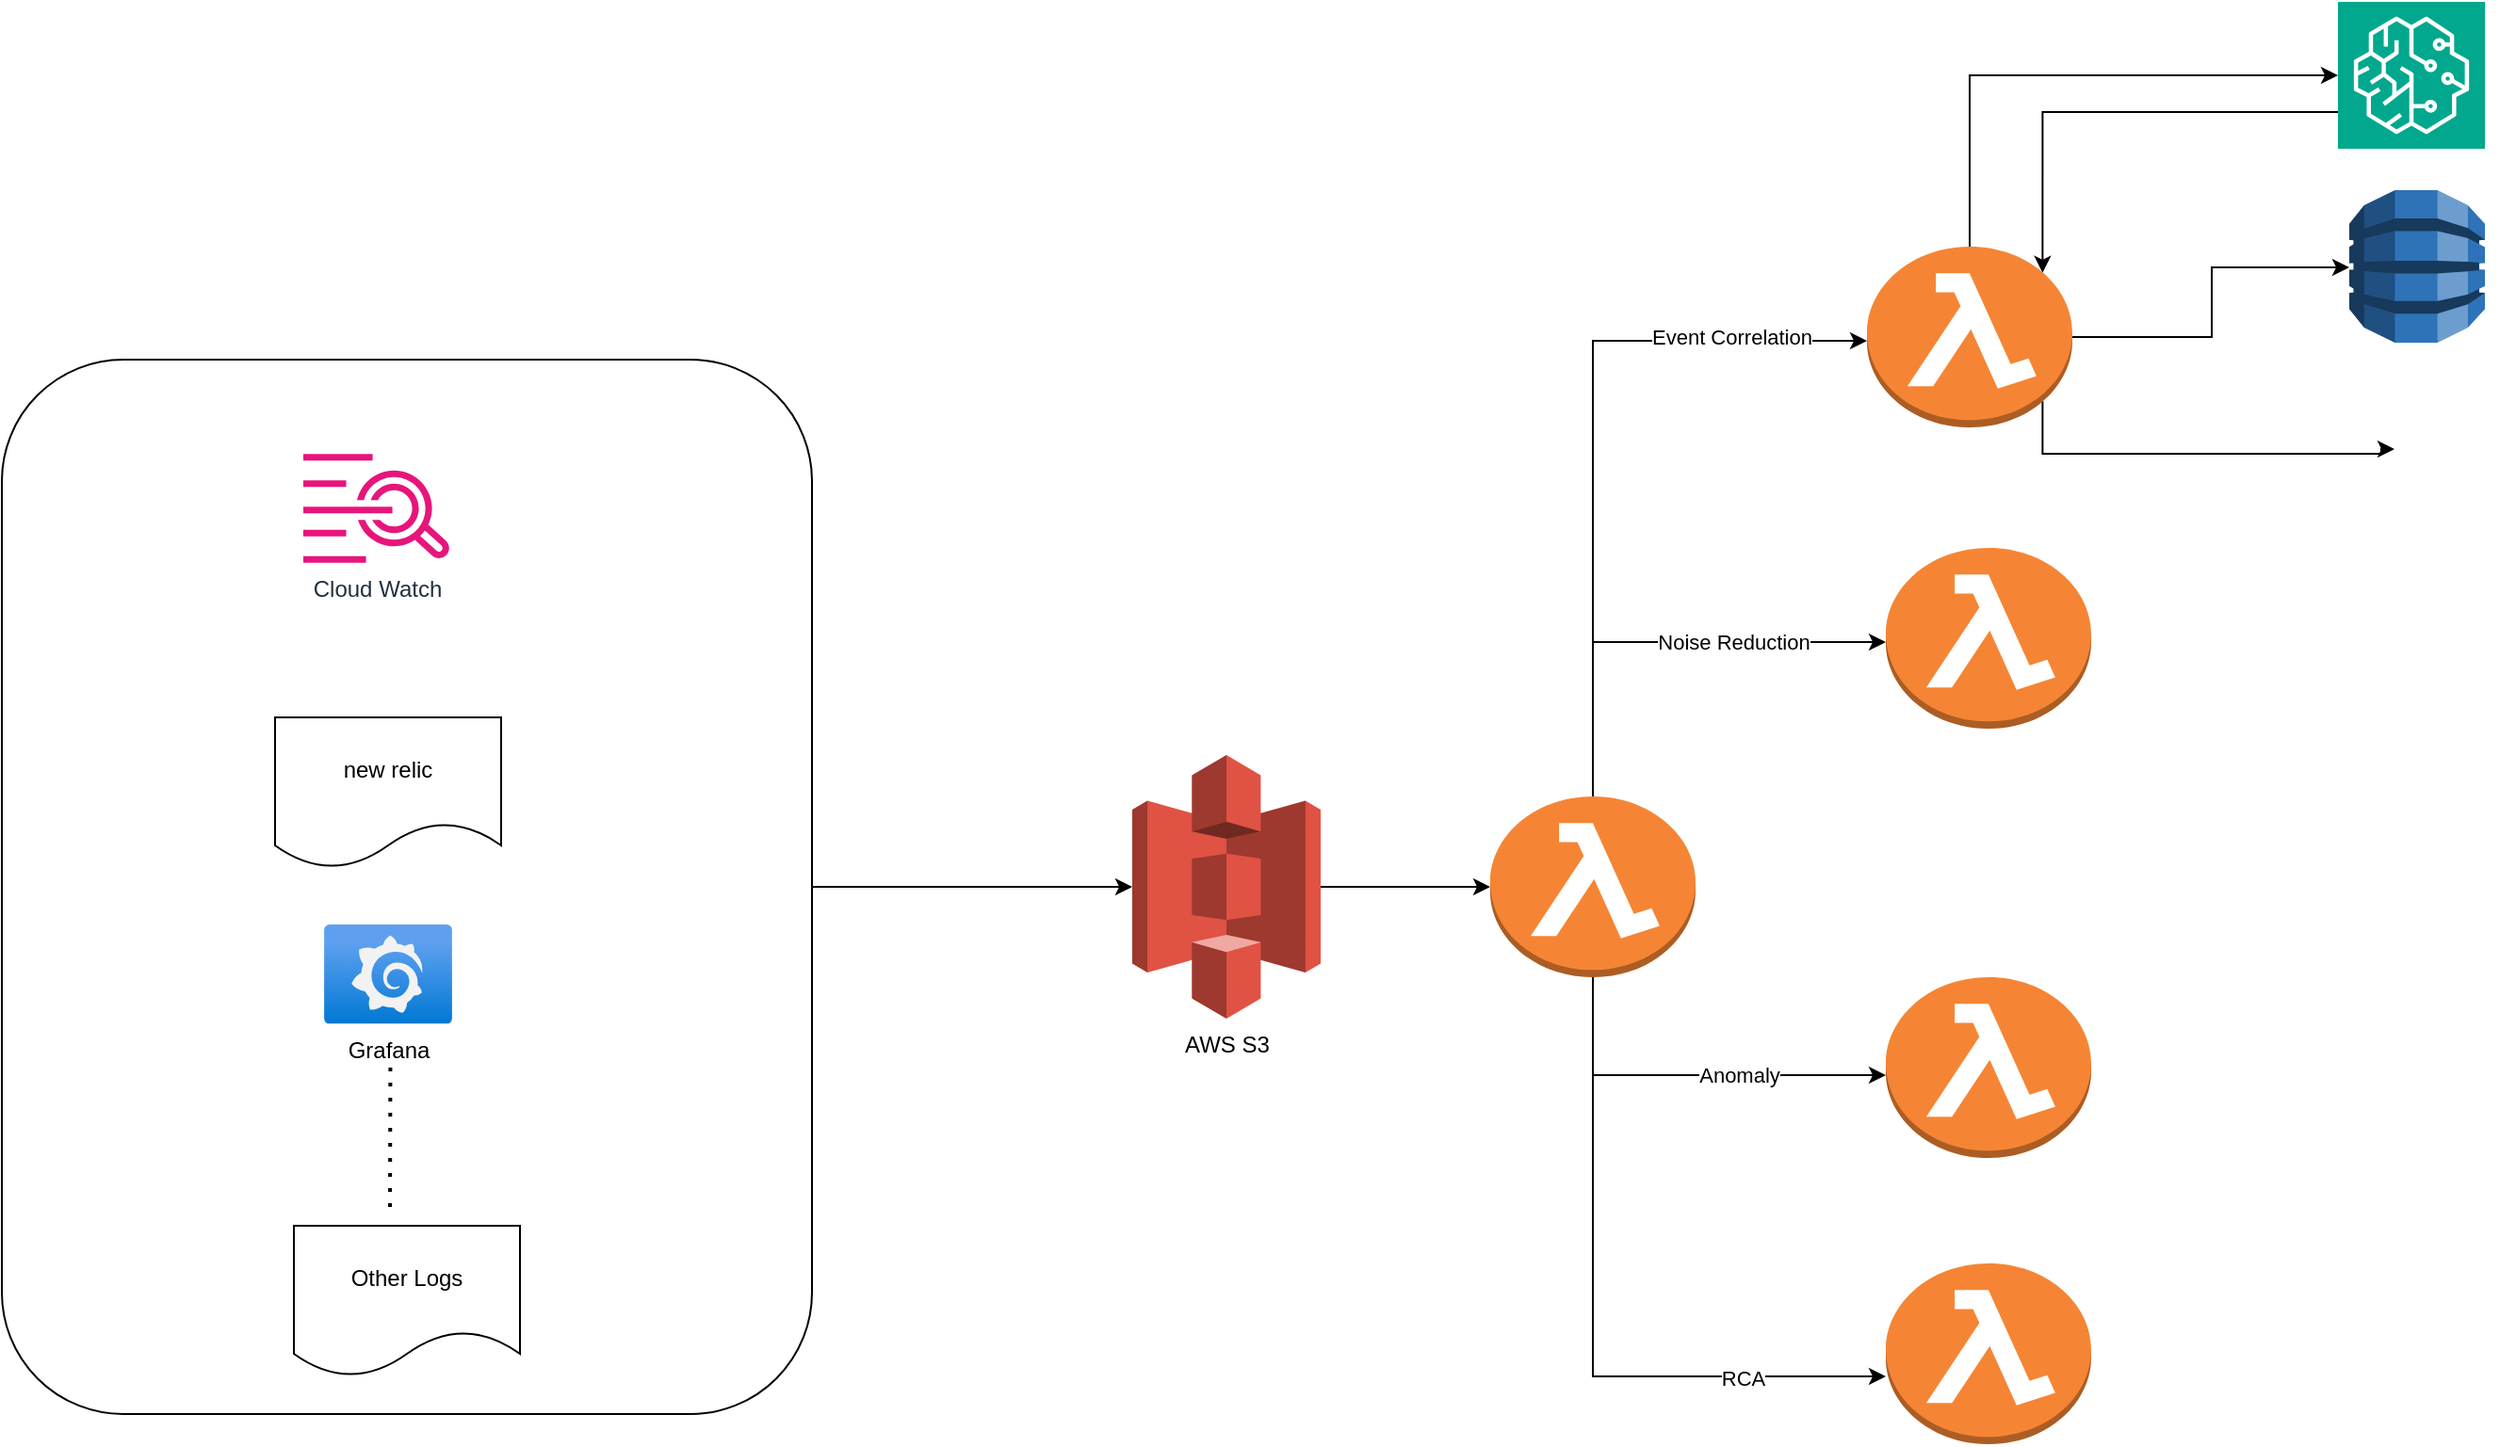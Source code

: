 <mxfile version="26.0.10">
  <diagram name="Page-1" id="q8qRLyGJDkFtIbMl8rNu">
    <mxGraphModel dx="1434" dy="1961" grid="1" gridSize="10" guides="1" tooltips="1" connect="1" arrows="1" fold="1" page="1" pageScale="1" pageWidth="827" pageHeight="1169" math="0" shadow="0">
      <root>
        <mxCell id="0" />
        <mxCell id="1" parent="0" />
        <mxCell id="FBthpBhYrQ3rwWkpLD-9-11" style="edgeStyle=orthogonalEdgeStyle;rounded=0;orthogonalLoop=1;jettySize=auto;html=1;" edge="1" parent="1" source="FBthpBhYrQ3rwWkpLD-9-2" target="FBthpBhYrQ3rwWkpLD-9-9">
          <mxGeometry relative="1" as="geometry" />
        </mxCell>
        <mxCell id="FBthpBhYrQ3rwWkpLD-9-2" value="" style="rounded=1;whiteSpace=wrap;html=1;" vertex="1" parent="1">
          <mxGeometry x="50" y="70" width="430" height="560" as="geometry" />
        </mxCell>
        <mxCell id="FBthpBhYrQ3rwWkpLD-9-4" value="Cloud Watch" style="sketch=0;outlineConnect=0;fontColor=#232F3E;gradientColor=none;fillColor=#E7157B;strokeColor=none;dashed=0;verticalLabelPosition=bottom;verticalAlign=top;align=center;html=1;fontSize=12;fontStyle=0;aspect=fixed;pointerEvents=1;shape=mxgraph.aws4.cloudwatch_logs;" vertex="1" parent="1">
          <mxGeometry x="210" y="120" width="78" height="58" as="geometry" />
        </mxCell>
        <mxCell id="FBthpBhYrQ3rwWkpLD-9-5" value="new relic" style="shape=document;whiteSpace=wrap;html=1;boundedLbl=1;" vertex="1" parent="1">
          <mxGeometry x="195" y="260" width="120" height="80" as="geometry" />
        </mxCell>
        <mxCell id="FBthpBhYrQ3rwWkpLD-9-6" value="Grafana" style="image;aspect=fixed;html=1;points=[];align=center;fontSize=12;image=img/lib/azure2/other/Grafana.svg;" vertex="1" parent="1">
          <mxGeometry x="221" y="370" width="68" height="52.8" as="geometry" />
        </mxCell>
        <mxCell id="FBthpBhYrQ3rwWkpLD-9-7" value="" style="endArrow=none;dashed=1;html=1;dashPattern=1 3;strokeWidth=2;rounded=0;" edge="1" parent="1">
          <mxGeometry width="50" height="50" relative="1" as="geometry">
            <mxPoint x="256.21" y="446" as="sourcePoint" />
            <mxPoint x="256" y="526" as="targetPoint" />
          </mxGeometry>
        </mxCell>
        <mxCell id="FBthpBhYrQ3rwWkpLD-9-8" value="Other Logs" style="shape=document;whiteSpace=wrap;html=1;boundedLbl=1;" vertex="1" parent="1">
          <mxGeometry x="205" y="530" width="120" height="80" as="geometry" />
        </mxCell>
        <mxCell id="FBthpBhYrQ3rwWkpLD-9-9" value="AWS S3" style="outlineConnect=0;dashed=0;verticalLabelPosition=bottom;verticalAlign=top;align=center;html=1;shape=mxgraph.aws3.s3;fillColor=#E05243;gradientColor=none;" vertex="1" parent="1">
          <mxGeometry x="650" y="280" width="100" height="140" as="geometry" />
        </mxCell>
        <mxCell id="FBthpBhYrQ3rwWkpLD-9-23" value="" style="edgeStyle=orthogonalEdgeStyle;rounded=0;orthogonalLoop=1;jettySize=auto;html=1;" edge="1" parent="1" source="FBthpBhYrQ3rwWkpLD-9-15" target="FBthpBhYrQ3rwWkpLD-9-22">
          <mxGeometry relative="1" as="geometry">
            <Array as="points">
              <mxPoint x="895" y="60" />
            </Array>
          </mxGeometry>
        </mxCell>
        <mxCell id="FBthpBhYrQ3rwWkpLD-9-46" value="Event Correlation" style="edgeLabel;html=1;align=center;verticalAlign=middle;resizable=0;points=[];" vertex="1" connectable="0" parent="FBthpBhYrQ3rwWkpLD-9-23">
          <mxGeometry x="0.628" y="2" relative="1" as="geometry">
            <mxPoint as="offset" />
          </mxGeometry>
        </mxCell>
        <mxCell id="FBthpBhYrQ3rwWkpLD-9-25" value="" style="edgeStyle=orthogonalEdgeStyle;rounded=0;orthogonalLoop=1;jettySize=auto;html=1;" edge="1" parent="1" source="FBthpBhYrQ3rwWkpLD-9-15" target="FBthpBhYrQ3rwWkpLD-9-24">
          <mxGeometry relative="1" as="geometry">
            <Array as="points">
              <mxPoint x="895" y="220" />
            </Array>
          </mxGeometry>
        </mxCell>
        <mxCell id="FBthpBhYrQ3rwWkpLD-9-47" value="Noise Reduction" style="edgeLabel;html=1;align=center;verticalAlign=middle;resizable=0;points=[];" vertex="1" connectable="0" parent="FBthpBhYrQ3rwWkpLD-9-25">
          <mxGeometry x="0.318" relative="1" as="geometry">
            <mxPoint as="offset" />
          </mxGeometry>
        </mxCell>
        <mxCell id="FBthpBhYrQ3rwWkpLD-9-28" value="" style="edgeStyle=orthogonalEdgeStyle;rounded=0;orthogonalLoop=1;jettySize=auto;html=1;" edge="1" parent="1" source="FBthpBhYrQ3rwWkpLD-9-15" target="FBthpBhYrQ3rwWkpLD-9-27">
          <mxGeometry relative="1" as="geometry">
            <Array as="points">
              <mxPoint x="895" y="450" />
            </Array>
          </mxGeometry>
        </mxCell>
        <mxCell id="FBthpBhYrQ3rwWkpLD-9-48" value="Anomaly" style="edgeLabel;html=1;align=center;verticalAlign=middle;resizable=0;points=[];" vertex="1" connectable="0" parent="FBthpBhYrQ3rwWkpLD-9-28">
          <mxGeometry x="0.248" y="-4" relative="1" as="geometry">
            <mxPoint y="-4" as="offset" />
          </mxGeometry>
        </mxCell>
        <mxCell id="FBthpBhYrQ3rwWkpLD-9-30" value="" style="edgeStyle=orthogonalEdgeStyle;rounded=0;orthogonalLoop=1;jettySize=auto;html=1;" edge="1" parent="1" source="FBthpBhYrQ3rwWkpLD-9-15" target="FBthpBhYrQ3rwWkpLD-9-29">
          <mxGeometry relative="1" as="geometry">
            <Array as="points">
              <mxPoint x="895" y="610" />
            </Array>
          </mxGeometry>
        </mxCell>
        <mxCell id="FBthpBhYrQ3rwWkpLD-9-49" value="RCA" style="edgeLabel;html=1;align=center;verticalAlign=middle;resizable=0;points=[];" vertex="1" connectable="0" parent="FBthpBhYrQ3rwWkpLD-9-30">
          <mxGeometry x="0.586" y="-1" relative="1" as="geometry">
            <mxPoint as="offset" />
          </mxGeometry>
        </mxCell>
        <mxCell id="FBthpBhYrQ3rwWkpLD-9-15" value="" style="outlineConnect=0;dashed=0;verticalLabelPosition=bottom;verticalAlign=top;align=center;html=1;shape=mxgraph.aws3.lambda_function;fillColor=#F58534;gradientColor=none;" vertex="1" parent="1">
          <mxGeometry x="840" y="302" width="109" height="96" as="geometry" />
        </mxCell>
        <mxCell id="FBthpBhYrQ3rwWkpLD-9-16" style="edgeStyle=orthogonalEdgeStyle;rounded=0;orthogonalLoop=1;jettySize=auto;html=1;exitX=1;exitY=0.5;exitDx=0;exitDy=0;exitPerimeter=0;entryX=0;entryY=0.5;entryDx=0;entryDy=0;entryPerimeter=0;" edge="1" parent="1" source="FBthpBhYrQ3rwWkpLD-9-9" target="FBthpBhYrQ3rwWkpLD-9-15">
          <mxGeometry relative="1" as="geometry" />
        </mxCell>
        <mxCell id="FBthpBhYrQ3rwWkpLD-9-17" value="" style="sketch=0;points=[[0,0,0],[0.25,0,0],[0.5,0,0],[0.75,0,0],[1,0,0],[0,1,0],[0.25,1,0],[0.5,1,0],[0.75,1,0],[1,1,0],[0,0.25,0],[0,0.5,0],[0,0.75,0],[1,0.25,0],[1,0.5,0],[1,0.75,0]];outlineConnect=0;fontColor=#232F3E;fillColor=#01A88D;strokeColor=#ffffff;dashed=0;verticalLabelPosition=bottom;verticalAlign=top;align=center;html=1;fontSize=12;fontStyle=0;aspect=fixed;shape=mxgraph.aws4.resourceIcon;resIcon=mxgraph.aws4.sagemaker;" vertex="1" parent="1">
          <mxGeometry x="1290" y="-120" width="78" height="78" as="geometry" />
        </mxCell>
        <mxCell id="FBthpBhYrQ3rwWkpLD-9-35" style="edgeStyle=orthogonalEdgeStyle;rounded=0;orthogonalLoop=1;jettySize=auto;html=1;exitX=1;exitY=0.5;exitDx=0;exitDy=0;exitPerimeter=0;" edge="1" parent="1" source="FBthpBhYrQ3rwWkpLD-9-22" target="FBthpBhYrQ3rwWkpLD-9-34">
          <mxGeometry relative="1" as="geometry">
            <Array as="points">
              <mxPoint x="1223" y="58" />
              <mxPoint x="1223" y="21" />
            </Array>
          </mxGeometry>
        </mxCell>
        <mxCell id="FBthpBhYrQ3rwWkpLD-9-37" style="edgeStyle=orthogonalEdgeStyle;rounded=0;orthogonalLoop=1;jettySize=auto;html=1;exitX=0.855;exitY=0.855;exitDx=0;exitDy=0;exitPerimeter=0;entryX=0;entryY=0.5;entryDx=0;entryDy=0;" edge="1" parent="1" source="FBthpBhYrQ3rwWkpLD-9-22" target="FBthpBhYrQ3rwWkpLD-9-36">
          <mxGeometry relative="1" as="geometry">
            <Array as="points">
              <mxPoint x="1133" y="120" />
              <mxPoint x="1313" y="120" />
            </Array>
          </mxGeometry>
        </mxCell>
        <mxCell id="FBthpBhYrQ3rwWkpLD-9-22" value="" style="outlineConnect=0;dashed=0;verticalLabelPosition=bottom;verticalAlign=top;align=center;html=1;shape=mxgraph.aws3.lambda_function;fillColor=#F58534;gradientColor=none;" vertex="1" parent="1">
          <mxGeometry x="1040" y="10" width="109" height="96" as="geometry" />
        </mxCell>
        <mxCell id="FBthpBhYrQ3rwWkpLD-9-24" value="" style="outlineConnect=0;dashed=0;verticalLabelPosition=bottom;verticalAlign=top;align=center;html=1;shape=mxgraph.aws3.lambda_function;fillColor=#F58534;gradientColor=none;" vertex="1" parent="1">
          <mxGeometry x="1050" y="170" width="109" height="96" as="geometry" />
        </mxCell>
        <mxCell id="FBthpBhYrQ3rwWkpLD-9-27" value="" style="outlineConnect=0;dashed=0;verticalLabelPosition=bottom;verticalAlign=top;align=center;html=1;shape=mxgraph.aws3.lambda_function;fillColor=#F58534;gradientColor=none;" vertex="1" parent="1">
          <mxGeometry x="1050" y="398" width="109" height="96" as="geometry" />
        </mxCell>
        <mxCell id="FBthpBhYrQ3rwWkpLD-9-29" value="" style="outlineConnect=0;dashed=0;verticalLabelPosition=bottom;verticalAlign=top;align=center;html=1;shape=mxgraph.aws3.lambda_function;fillColor=#F58534;gradientColor=none;" vertex="1" parent="1">
          <mxGeometry x="1050" y="550" width="109" height="96" as="geometry" />
        </mxCell>
        <mxCell id="FBthpBhYrQ3rwWkpLD-9-32" style="edgeStyle=orthogonalEdgeStyle;rounded=0;orthogonalLoop=1;jettySize=auto;html=1;exitX=0.5;exitY=0;exitDx=0;exitDy=0;exitPerimeter=0;entryX=0;entryY=0.5;entryDx=0;entryDy=0;entryPerimeter=0;" edge="1" parent="1" source="FBthpBhYrQ3rwWkpLD-9-22" target="FBthpBhYrQ3rwWkpLD-9-17">
          <mxGeometry relative="1" as="geometry" />
        </mxCell>
        <mxCell id="FBthpBhYrQ3rwWkpLD-9-33" style="edgeStyle=orthogonalEdgeStyle;rounded=0;orthogonalLoop=1;jettySize=auto;html=1;exitX=0;exitY=0.75;exitDx=0;exitDy=0;exitPerimeter=0;entryX=0.855;entryY=0.145;entryDx=0;entryDy=0;entryPerimeter=0;" edge="1" parent="1" source="FBthpBhYrQ3rwWkpLD-9-17" target="FBthpBhYrQ3rwWkpLD-9-22">
          <mxGeometry relative="1" as="geometry" />
        </mxCell>
        <mxCell id="FBthpBhYrQ3rwWkpLD-9-34" value="" style="outlineConnect=0;dashed=0;verticalLabelPosition=bottom;verticalAlign=top;align=center;html=1;shape=mxgraph.aws3.dynamo_db;fillColor=#2E73B8;gradientColor=none;" vertex="1" parent="1">
          <mxGeometry x="1296" y="-20" width="72" height="81" as="geometry" />
        </mxCell>
        <mxCell id="FBthpBhYrQ3rwWkpLD-9-36" value="" style="shape=image;html=1;verticalAlign=top;verticalLabelPosition=bottom;labelBackgroundColor=#ffffff;imageAspect=0;aspect=fixed;image=https://cdn2.iconfinder.com/data/icons/social-media-2285/512/1_Slack_colored_svg-128.png" vertex="1" parent="1">
          <mxGeometry x="1320" y="90" width="55" height="55" as="geometry" />
        </mxCell>
      </root>
    </mxGraphModel>
  </diagram>
</mxfile>

